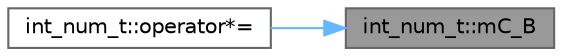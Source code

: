 digraph "int_num_t::mC_B"
{
 // INTERACTIVE_SVG=YES
 // LATEX_PDF_SIZE
  bgcolor="transparent";
  edge [fontname=Helvetica,fontsize=10,labelfontname=Helvetica,labelfontsize=10];
  node [fontname=Helvetica,fontsize=10,shape=box,height=0.2,width=0.4];
  rankdir="RL";
  Node1 [label="int_num_t::mC_B",height=0.2,width=0.4,color="gray40", fillcolor="grey60", style="filled", fontcolor="black",tooltip=" "];
  Node1 -> Node2 [dir="back",color="steelblue1",style="solid"];
  Node2 [label="int_num_t::operator*=",height=0.2,width=0.4,color="grey40", fillcolor="white", style="filled",URL="$structint__num__t.html#a15fd56ca4bfffa62e6896bb3e0c8720c",tooltip=" "];
}
